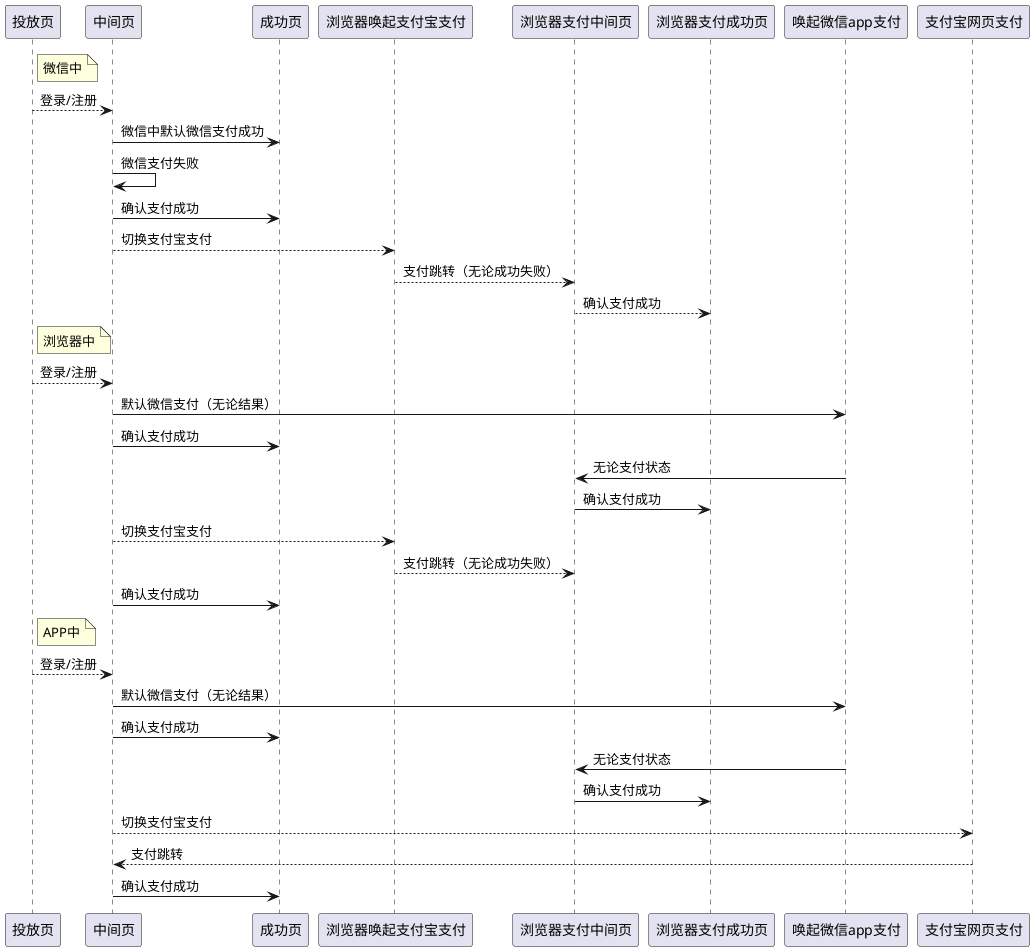@startuml
note right of 投放页: 微信中
投放页 --> 中间页 : 登录/注册
中间页 -> 成功页 : 微信中默认微信支付成功
中间页 -> 中间页 : 微信支付失败
中间页 -> 成功页 : 确认支付成功
中间页 --> 浏览器唤起支付宝支付 : 切换支付宝支付
浏览器唤起支付宝支付 --> 浏览器支付中间页: 支付跳转（无论成功失败）
浏览器支付中间页 --> 浏览器支付成功页: 确认支付成功

note right of 投放页: 浏览器中
投放页 --> 中间页 : 登录/注册
中间页 -> 唤起微信app支付 : 默认微信支付（无论结果）
中间页 -> 成功页 : 确认支付成功
唤起微信app支付 -> 浏览器支付中间页 : 无论支付状态
浏览器支付中间页 -> 浏览器支付成功页: 确认支付成功
中间页 --> 浏览器唤起支付宝支付 : 切换支付宝支付
浏览器唤起支付宝支付 --> 浏览器支付中间页: 支付跳转（无论成功失败）
中间页 -> 成功页 : 确认支付成功

note right of 投放页: APP中
投放页 --> 中间页 : 登录/注册
中间页 -> 唤起微信app支付 : 默认微信支付（无论结果）
中间页 -> 成功页 : 确认支付成功
唤起微信app支付 -> 浏览器支付中间页 : 无论支付状态
浏览器支付中间页 -> 浏览器支付成功页: 确认支付成功
中间页 --> 支付宝网页支付 : 切换支付宝支付
支付宝网页支付 --> 中间页 : 支付跳转
中间页 -> 成功页 : 确认支付成功
@enduml
